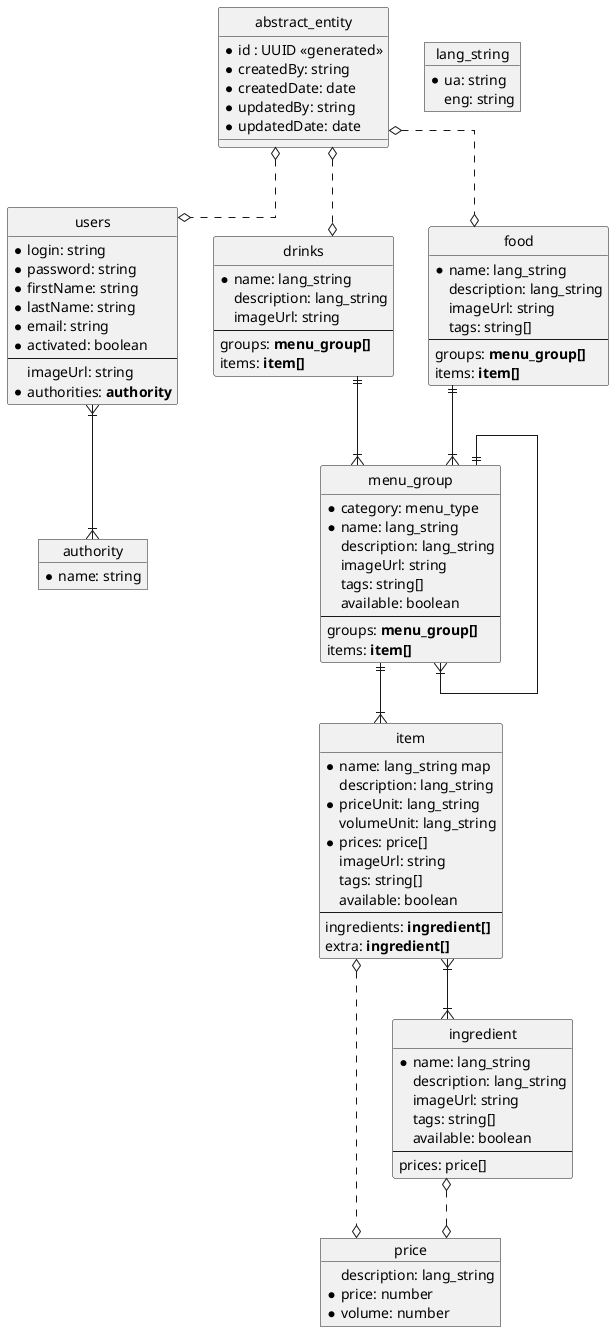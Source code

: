 @startuml

' hide the spot
hide circle

' avoid problems with angled crows feet
skinparam linetype ortho

entity abstract_entity {
    *id : UUID <<generated>>
    *createdBy: string
    *createdDate: date
    *updatedBy: string
    *updatedDate: date
}

entity users {
    *login: string
    *password: string
    *firstName: string
    *lastName: string
    *email: string
    *activated: boolean
    ---
    imageUrl: string
    *authorities: **authority**
}

object authority {
  *name: string
}

entity drinks {
  *name: lang_string
  description: lang_string
  imageUrl: string
  ---
  groups: **menu_group[]**
  items: **item[]**
}

entity food {
  *name: lang_string
  description: lang_string
  imageUrl: string
  tags: string[]
  ---
  groups: **menu_group[]**
  items: **item[]**
}

entity menu_group {
  *category: menu_type
  *name: lang_string
  description: lang_string
  imageUrl: string
  tags: string[]
  available: boolean
  ---
  groups: **menu_group[]**
  items: **item[]**
}

entity item {
  *name: lang_string map
  description: lang_string
  *priceUnit: lang_string
  volumeUnit: lang_string
  *prices: price[]
  imageUrl: string
  tags: string[]
  available: boolean
  ---
  ingredients: **ingredient[]**
  extra: **ingredient[]**
}

object price {
    description: lang_string
    *price: number
    *volume: number
}

entity ingredient {
  *name: lang_string
  description: lang_string
  imageUrl: string
  tags: string[]
  available: boolean
  ---
  prices: price[]
}

object lang_string {
    *ua: string
    eng: string
}


ingredient o..o price
item o..o price
abstract_entity o..o users
users }|--|{ authority
abstract_entity o..o drinks
abstract_entity o..o food
drinks ||--|{ menu_group
food ||--|{ menu_group
menu_group ||--|{ menu_group
menu_group ||--|{ item
item }|--|{ ingredient

@enduml
